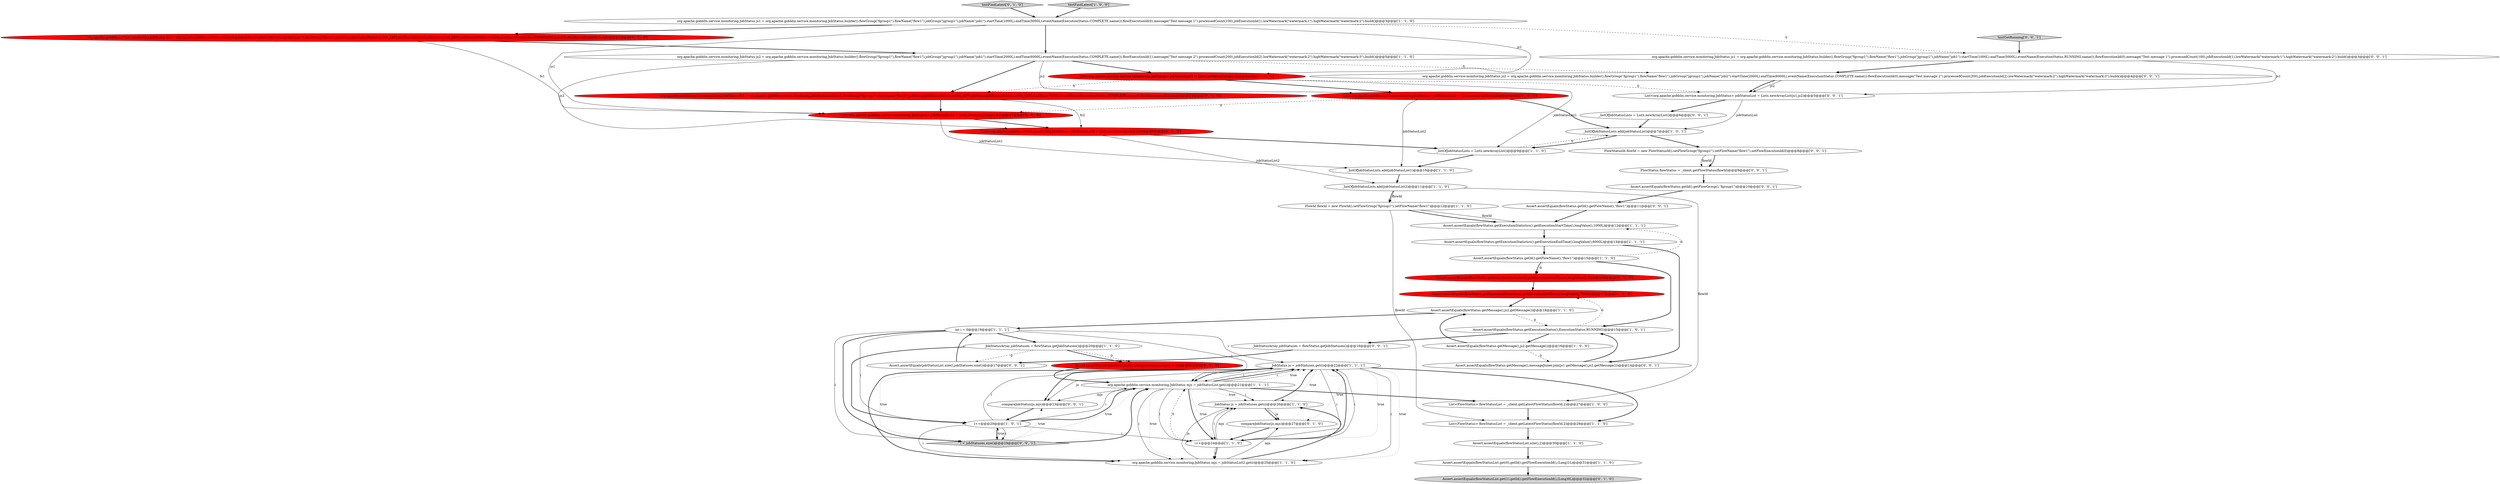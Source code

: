 digraph {
11 [style = filled, label = "_listOfJobStatusLists.add(jobStatusList1)@@@10@@@['1', '1', '0']", fillcolor = white, shape = ellipse image = "AAA0AAABBB1BBB"];
1 [style = filled, label = "JobStatus js = jobStatuses.get(i)@@@22@@@['1', '1', '1']", fillcolor = white, shape = ellipse image = "AAA0AAABBB1BBB"];
25 [style = filled, label = "_listOfJobStatusLists.add(jobStatusList2)@@@11@@@['1', '1', '0']", fillcolor = white, shape = ellipse image = "AAA0AAABBB1BBB"];
30 [style = filled, label = "org.apache.gobblin.service.monitoring.JobStatus fs2 = org.apache.gobblin.service.monitoring.JobStatus.builder().flowGroup(\"fgroup1\").flowName(\"flow1\").jobGroup(JobStatusRetriever.NA_KEY).jobName(JobStatusRetriever.NA_KEY).endTime(7000L).eventName(ExecutionStatus.COMPLETE.name()).flowExecutionId(1).build()@@@6@@@['0', '1', '0']", fillcolor = red, shape = ellipse image = "AAA1AAABBB2BBB"];
28 [style = filled, label = "List<org.apache.gobblin.service.monitoring.JobStatus> jobStatusList1 = Lists.newArrayList(js1,fs1)@@@7@@@['0', '1', '0']", fillcolor = red, shape = ellipse image = "AAA1AAABBB2BBB"];
12 [style = filled, label = "org.apache.gobblin.service.monitoring.JobStatus mjs = jobStatusList.get(i)@@@21@@@['1', '1', '1']", fillcolor = white, shape = ellipse image = "AAA0AAABBB1BBB"];
37 [style = filled, label = "Assert.assertEquals(flowStatus.getExecutionStatistics().getExecutionEndTime().longValue(),7000L)@@@17@@@['0', '1', '0']", fillcolor = red, shape = ellipse image = "AAA1AAABBB2BBB"];
50 [style = filled, label = "Assert.assertEquals(flowStatus.getId().getFlowName(),\"flow1\")@@@11@@@['0', '0', '1']", fillcolor = white, shape = ellipse image = "AAA0AAABBB3BBB"];
0 [style = filled, label = "List<org.apache.gobblin.service.monitoring.JobStatus> jobStatusList2 = Lists.newArrayList(js2)@@@6@@@['1', '0', '0']", fillcolor = red, shape = ellipse image = "AAA1AAABBB1BBB"];
33 [style = filled, label = "Assert.assertEquals(jobStatusList2.size(),jobStatuses.size() + 1)@@@21@@@['0', '1', '0']", fillcolor = red, shape = ellipse image = "AAA1AAABBB2BBB"];
16 [style = filled, label = "_listOfJobStatusLists = Lists.newArrayList()@@@9@@@['1', '1', '0']", fillcolor = white, shape = ellipse image = "AAA0AAABBB1BBB"];
2 [style = filled, label = "org.apache.gobblin.service.monitoring.JobStatus js1 = org.apache.gobblin.service.monitoring.JobStatus.builder().flowGroup(\"fgroup1\").flowName(\"flow1\").jobGroup(\"jgroup1\").jobName(\"job1\").startTime(1000L).endTime(5000L).eventName(ExecutionStatus.COMPLETE.name()).flowExecutionId(0).message(\"Test message 1\").processedCount(100).jobExecutionId(1).lowWatermark(\"watermark:1\").highWatermark(\"watermark:2\").build()@@@3@@@['1', '1', '0']", fillcolor = white, shape = ellipse image = "AAA0AAABBB1BBB"];
8 [style = filled, label = "Assert.assertEquals(flowStatus.getId().getFlowName(),\"flow1\")@@@15@@@['1', '1', '0']", fillcolor = white, shape = ellipse image = "AAA0AAABBB1BBB"];
29 [style = filled, label = "List<org.apache.gobblin.service.monitoring.JobStatus> jobStatusList2 = Lists.newArrayList(js2,fs2)@@@8@@@['0', '1', '0']", fillcolor = red, shape = ellipse image = "AAA1AAABBB2BBB"];
46 [style = filled, label = "org.apache.gobblin.service.monitoring.JobStatus js2 = org.apache.gobblin.service.monitoring.JobStatus.builder().flowGroup(\"fgroup1\").flowName(\"flow1\").jobGroup(\"jgroup1\").jobName(\"job2\").startTime(2000L).endTime(6000L).eventName(ExecutionStatus.COMPLETE.name()).flowExecutionId(0).message(\"Test message 2\").processedCount(200).jobExecutionId(2).lowWatermark(\"watermark:2\").highWatermark(\"watermark:3\").build()@@@4@@@['0', '0', '1']", fillcolor = white, shape = ellipse image = "AAA0AAABBB3BBB"];
18 [style = filled, label = "Assert.assertEquals(flowStatus.getMessage(),js2.getMessage())@@@16@@@['1', '0', '0']", fillcolor = white, shape = ellipse image = "AAA0AAABBB1BBB"];
19 [style = filled, label = "Assert.assertEquals(flowStatusList.get(0).getId().getFlowExecutionId(),(Long)1L)@@@31@@@['1', '1', '0']", fillcolor = white, shape = ellipse image = "AAA0AAABBB1BBB"];
5 [style = filled, label = "i++@@@20@@@['1', '0', '1']", fillcolor = white, shape = ellipse image = "AAA0AAABBB1BBB"];
43 [style = filled, label = "FlowStatus flowStatus = _client.getFlowStatus(flowId)@@@9@@@['0', '0', '1']", fillcolor = white, shape = ellipse image = "AAA0AAABBB3BBB"];
44 [style = filled, label = "FlowStatusId flowId = new FlowStatusId().setFlowGroup(\"fgroup1\").setFlowName(\"flow1\").setFlowExecutionId(0)@@@8@@@['0', '0', '1']", fillcolor = white, shape = ellipse image = "AAA0AAABBB3BBB"];
41 [style = filled, label = "_listOfJobStatusLists = Lists.newArrayList()@@@6@@@['0', '0', '1']", fillcolor = white, shape = ellipse image = "AAA0AAABBB3BBB"];
20 [style = filled, label = "int i = 0@@@18@@@['1', '1', '1']", fillcolor = white, shape = ellipse image = "AAA0AAABBB1BBB"];
7 [style = filled, label = "Assert.assertEquals(flowStatus.getExecutionStatistics().getExecutionStartTime().longValue(),1000L)@@@12@@@['1', '1', '1']", fillcolor = white, shape = ellipse image = "AAA0AAABBB1BBB"];
34 [style = filled, label = "compareJobStatus(js,mjs)@@@27@@@['0', '1', '0']", fillcolor = white, shape = ellipse image = "AAA0AAABBB2BBB"];
47 [style = filled, label = "Assert.assertEquals(jobStatusList.size(),jobStatuses.size())@@@17@@@['0', '0', '1']", fillcolor = white, shape = ellipse image = "AAA0AAABBB3BBB"];
14 [style = filled, label = "Assert.assertEquals(flowStatus.getExecutionStatus(),ExecutionStatus.RUNNING)@@@15@@@['1', '0', '1']", fillcolor = white, shape = ellipse image = "AAA0AAABBB1BBB"];
36 [style = filled, label = "testFindLatest['0', '1', '0']", fillcolor = lightgray, shape = diamond image = "AAA0AAABBB2BBB"];
3 [style = filled, label = "org.apache.gobblin.service.monitoring.JobStatus mjs = jobStatusList2.get(i)@@@25@@@['1', '1', '0']", fillcolor = white, shape = ellipse image = "AAA0AAABBB1BBB"];
15 [style = filled, label = "List<FlowStatus> flowStatusList = _client.getLatestFlowStatus(flowId,2)@@@27@@@['1', '0', '0']", fillcolor = white, shape = ellipse image = "AAA0AAABBB1BBB"];
35 [style = filled, label = "Assert.assertEquals(flowStatus.getExecutionStatistics().getExecutionStartTime().longValue(),1L)@@@16@@@['0', '1', '0']", fillcolor = red, shape = ellipse image = "AAA1AAABBB2BBB"];
24 [style = filled, label = "List<FlowStatus> flowStatusList = _client.getLatestFlowStatus(flowId,2)@@@29@@@['1', '1', '0']", fillcolor = white, shape = ellipse image = "AAA0AAABBB1BBB"];
48 [style = filled, label = "org.apache.gobblin.service.monitoring.JobStatus js1 = org.apache.gobblin.service.monitoring.JobStatus.builder().flowGroup(\"fgroup1\").flowName(\"flow1\").jobGroup(\"jgroup1\").jobName(\"job1\").startTime(1000L).endTime(5000L).eventName(ExecutionStatus.RUNNING.name()).flowExecutionId(0).message(\"Test message 1\").processedCount(100).jobExecutionId(1).lowWatermark(\"watermark:1\").highWatermark(\"watermark:2\").build()@@@3@@@['0', '0', '1']", fillcolor = white, shape = ellipse image = "AAA0AAABBB3BBB"];
51 [style = filled, label = "Assert.assertEquals(flowStatus.getMessage(),messageJoiner.join(js1.getMessage(),js2.getMessage()))@@@14@@@['0', '0', '1']", fillcolor = white, shape = ellipse image = "AAA0AAABBB3BBB"];
39 [style = filled, label = "List<org.apache.gobblin.service.monitoring.JobStatus> jobStatusList = Lists.newArrayList(js1,js2)@@@5@@@['0', '0', '1']", fillcolor = white, shape = ellipse image = "AAA0AAABBB3BBB"];
27 [style = filled, label = "List<org.apache.gobblin.service.monitoring.JobStatus> jobStatusList1 = Lists.newArrayList(js1)@@@5@@@['1', '0', '0']", fillcolor = red, shape = ellipse image = "AAA1AAABBB1BBB"];
6 [style = filled, label = "FlowId flowId = new FlowId().setFlowGroup(\"fgroup1\").setFlowName(\"flow1\")@@@12@@@['1', '1', '0']", fillcolor = white, shape = ellipse image = "AAA0AAABBB1BBB"];
49 [style = filled, label = "JobStatusArray jobStatuses = flowStatus.getJobStatuses()@@@16@@@['0', '0', '1']", fillcolor = white, shape = ellipse image = "AAA0AAABBB3BBB"];
26 [style = filled, label = "Assert.assertEquals(flowStatus.getMessage(),js2.getMessage())@@@18@@@['1', '1', '0']", fillcolor = white, shape = ellipse image = "AAA0AAABBB1BBB"];
17 [style = filled, label = "i++@@@24@@@['1', '1', '0']", fillcolor = white, shape = ellipse image = "AAA0AAABBB1BBB"];
4 [style = filled, label = "_listOfJobStatusLists.add(jobStatusList)@@@7@@@['1', '0', '1']", fillcolor = white, shape = ellipse image = "AAA0AAABBB1BBB"];
32 [style = filled, label = "org.apache.gobblin.service.monitoring.JobStatus fs1 = org.apache.gobblin.service.monitoring.JobStatus.builder().flowGroup(\"fgroup1\").flowName(\"flow1\").jobGroup(JobStatusRetriever.NA_KEY).jobName(JobStatusRetriever.NA_KEY).endTime(5000L).eventName(ExecutionStatus.COMPLETE.name()).flowExecutionId(0).build()@@@4@@@['0', '1', '0']", fillcolor = red, shape = ellipse image = "AAA1AAABBB2BBB"];
45 [style = filled, label = "compareJobStatus(js,mjs)@@@23@@@['0', '0', '1']", fillcolor = white, shape = ellipse image = "AAA0AAABBB3BBB"];
23 [style = filled, label = "org.apache.gobblin.service.monitoring.JobStatus js2 = org.apache.gobblin.service.monitoring.JobStatus.builder().flowGroup(\"fgroup1\").flowName(\"flow1\").jobGroup(\"jgroup1\").jobName(\"job1\").startTime(2000L).endTime(6000L).eventName(ExecutionStatus.COMPLETE.name()).flowExecutionId(1).message(\"Test message 2\").processedCount(200).jobExecutionId(2).lowWatermark(\"watermark:2\").highWatermark(\"watermark:3\").build()@@@5@@@['1', '1', '0']", fillcolor = white, shape = ellipse image = "AAA0AAABBB1BBB"];
40 [style = filled, label = "testGetRunning['0', '0', '1']", fillcolor = lightgray, shape = diamond image = "AAA0AAABBB3BBB"];
42 [style = filled, label = "i < jobStatuses.size()@@@19@@@['0', '0', '1']", fillcolor = lightgray, shape = diamond image = "AAA0AAABBB3BBB"];
10 [style = filled, label = "testFindLatest['1', '0', '0']", fillcolor = lightgray, shape = diamond image = "AAA0AAABBB1BBB"];
21 [style = filled, label = "JobStatusArray jobStatuses = flowStatus.getJobStatuses()@@@20@@@['1', '1', '0']", fillcolor = white, shape = ellipse image = "AAA0AAABBB1BBB"];
22 [style = filled, label = "Assert.assertEquals(flowStatus.getExecutionStatistics().getExecutionEndTime().longValue(),6000L)@@@13@@@['1', '1', '1']", fillcolor = white, shape = ellipse image = "AAA0AAABBB1BBB"];
9 [style = filled, label = "Assert.assertEquals(flowStatusList.size(),2)@@@30@@@['1', '1', '0']", fillcolor = white, shape = ellipse image = "AAA0AAABBB1BBB"];
31 [style = filled, label = "Assert.assertEquals(flowStatusList.get(1).getId().getFlowExecutionId(),(Long)0L)@@@32@@@['0', '1', '0']", fillcolor = lightgray, shape = ellipse image = "AAA0AAABBB2BBB"];
38 [style = filled, label = "Assert.assertEquals(flowStatus.getId().getFlowGroup(),\"fgroup1\")@@@10@@@['0', '0', '1']", fillcolor = white, shape = ellipse image = "AAA0AAABBB3BBB"];
13 [style = filled, label = "JobStatus js = jobStatuses.get(i)@@@26@@@['1', '1', '0']", fillcolor = white, shape = ellipse image = "AAA0AAABBB1BBB"];
32->23 [style = bold, label=""];
2->28 [style = solid, label="js1"];
46->39 [style = solid, label="js2"];
8->35 [style = dashed, label="0"];
16->4 [style = dashed, label="0"];
25->6 [style = bold, label=""];
4->44 [style = bold, label=""];
13->1 [style = bold, label=""];
1->34 [style = dotted, label="true"];
1->3 [style = dotted, label="true"];
22->8 [style = bold, label=""];
38->50 [style = bold, label=""];
2->23 [style = bold, label=""];
1->13 [style = dotted, label="true"];
23->0 [style = solid, label="js2"];
30->28 [style = bold, label=""];
35->37 [style = bold, label=""];
28->11 [style = solid, label="jobStatusList1"];
36->2 [style = bold, label=""];
34->17 [style = bold, label=""];
20->1 [style = solid, label="i"];
1->12 [style = bold, label=""];
0->11 [style = solid, label="jobStatusList2"];
20->12 [style = solid, label="i"];
17->13 [style = solid, label="mjs"];
2->32 [style = bold, label=""];
1->3 [style = solid, label="i"];
26->14 [style = dashed, label="0"];
4->16 [style = bold, label=""];
11->25 [style = bold, label=""];
6->7 [style = solid, label="flowId"];
13->34 [style = bold, label=""];
12->3 [style = dotted, label="true"];
12->17 [style = dotted, label="true"];
23->30 [style = bold, label=""];
27->0 [style = bold, label=""];
37->26 [style = bold, label=""];
5->3 [style = solid, label="i"];
29->25 [style = solid, label="jobStatusList2"];
13->34 [style = solid, label="js"];
25->15 [style = solid, label="flowId"];
41->4 [style = bold, label=""];
46->39 [style = bold, label=""];
0->28 [style = dashed, label="0"];
12->1 [style = bold, label=""];
30->29 [style = solid, label="fs2"];
51->14 [style = bold, label=""];
2->48 [style = dashed, label="0"];
8->7 [style = dashed, label="0"];
1->12 [style = solid, label="i"];
39->4 [style = solid, label="jobStatusList"];
27->16 [style = solid, label="jobStatusList1"];
39->41 [style = bold, label=""];
14->18 [style = bold, label=""];
10->2 [style = bold, label=""];
27->30 [style = dashed, label="0"];
6->7 [style = bold, label=""];
42->45 [style = dotted, label="true"];
1->45 [style = bold, label=""];
29->16 [style = bold, label=""];
26->20 [style = bold, label=""];
18->51 [style = dashed, label="0"];
28->29 [style = bold, label=""];
1->17 [style = solid, label="i"];
3->34 [style = solid, label="mjs"];
14->37 [style = dashed, label="0"];
17->1 [style = bold, label=""];
1->17 [style = dotted, label="true"];
23->29 [style = solid, label="js2"];
12->17 [style = bold, label=""];
18->26 [style = bold, label=""];
1->3 [style = bold, label=""];
20->42 [style = solid, label="i"];
8->14 [style = bold, label=""];
17->3 [style = solid, label="i"];
33->12 [style = bold, label=""];
8->35 [style = bold, label=""];
5->17 [style = solid, label="i"];
48->46 [style = bold, label=""];
12->45 [style = solid, label="mjs"];
21->5 [style = bold, label=""];
7->22 [style = bold, label=""];
22->51 [style = bold, label=""];
42->5 [style = dotted, label="true"];
6->24 [style = solid, label="flowId"];
12->13 [style = dotted, label="true"];
42->1 [style = dotted, label="true"];
43->38 [style = bold, label=""];
21->47 [style = dashed, label="0"];
17->13 [style = solid, label="i"];
23->46 [style = dashed, label="0"];
27->39 [style = dashed, label="0"];
32->28 [style = solid, label="fs1"];
12->1 [style = solid, label="i"];
17->3 [style = bold, label=""];
9->19 [style = bold, label=""];
20->42 [style = bold, label=""];
5->12 [style = solid, label="i"];
24->9 [style = bold, label=""];
20->5 [style = solid, label="i"];
16->11 [style = bold, label=""];
25->6 [style = solid, label="flowId"];
40->48 [style = bold, label=""];
23->27 [style = bold, label=""];
14->49 [style = bold, label=""];
19->31 [style = bold, label=""];
1->45 [style = solid, label="js"];
21->33 [style = bold, label=""];
48->39 [style = solid, label="js1"];
12->15 [style = bold, label=""];
12->1 [style = dotted, label="true"];
50->7 [style = bold, label=""];
42->12 [style = bold, label=""];
5->1 [style = solid, label="i"];
3->13 [style = solid, label="js"];
44->43 [style = bold, label=""];
49->47 [style = bold, label=""];
20->21 [style = bold, label=""];
5->42 [style = solid, label="i"];
42->12 [style = dotted, label="true"];
2->27 [style = solid, label="js1"];
17->1 [style = solid, label="i"];
12->17 [style = solid, label="i"];
5->12 [style = bold, label=""];
0->4 [style = bold, label=""];
21->33 [style = dashed, label="0"];
1->24 [style = bold, label=""];
15->24 [style = bold, label=""];
47->20 [style = bold, label=""];
12->13 [style = solid, label="i"];
3->13 [style = bold, label=""];
17->12 [style = dashed, label="0"];
5->42 [style = bold, label=""];
12->3 [style = solid, label="i"];
44->43 [style = solid, label="flowId"];
45->5 [style = bold, label=""];
}
